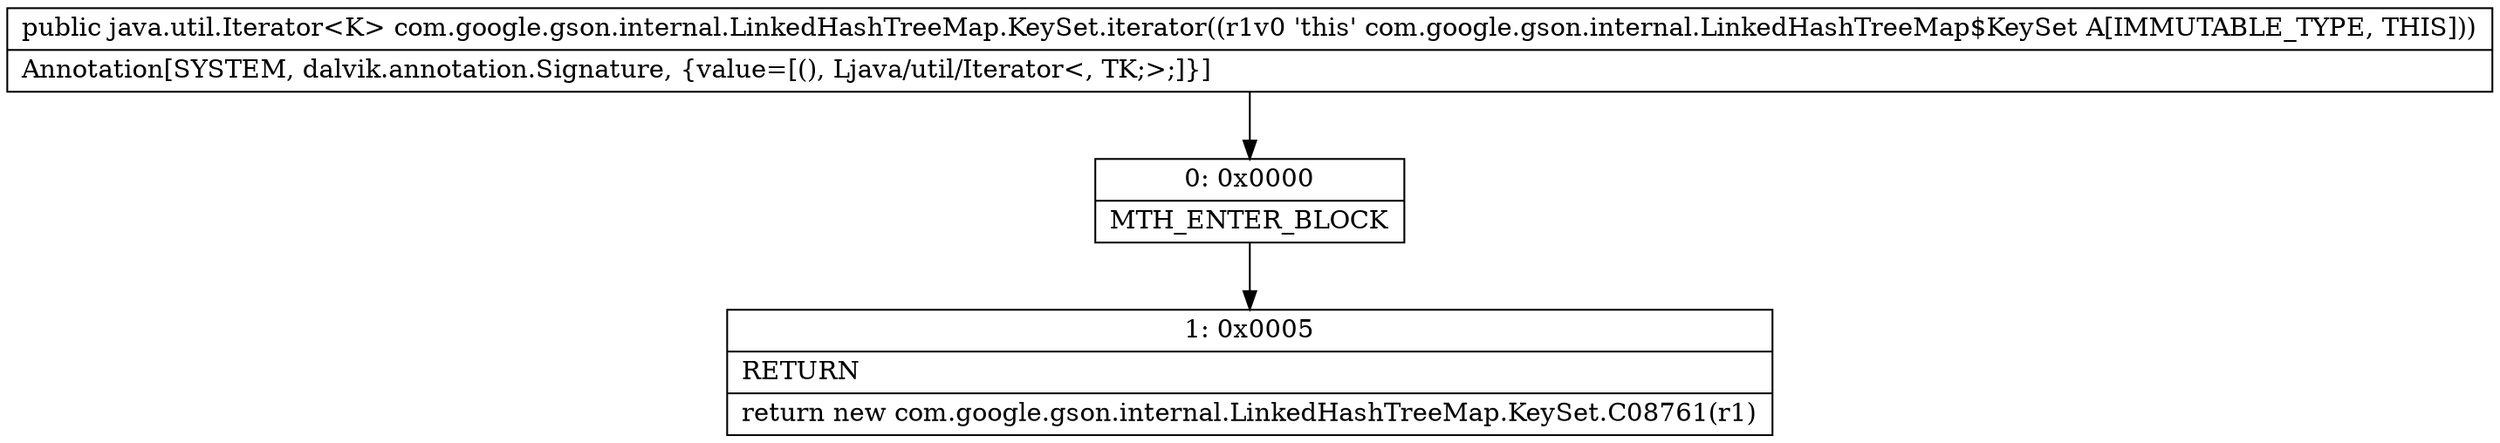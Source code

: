 digraph "CFG forcom.google.gson.internal.LinkedHashTreeMap.KeySet.iterator()Ljava\/util\/Iterator;" {
Node_0 [shape=record,label="{0\:\ 0x0000|MTH_ENTER_BLOCK\l}"];
Node_1 [shape=record,label="{1\:\ 0x0005|RETURN\l|return new com.google.gson.internal.LinkedHashTreeMap.KeySet.C08761(r1)\l}"];
MethodNode[shape=record,label="{public java.util.Iterator\<K\> com.google.gson.internal.LinkedHashTreeMap.KeySet.iterator((r1v0 'this' com.google.gson.internal.LinkedHashTreeMap$KeySet A[IMMUTABLE_TYPE, THIS]))  | Annotation[SYSTEM, dalvik.annotation.Signature, \{value=[(), Ljava\/util\/Iterator\<, TK;\>;]\}]\l}"];
MethodNode -> Node_0;
Node_0 -> Node_1;
}


